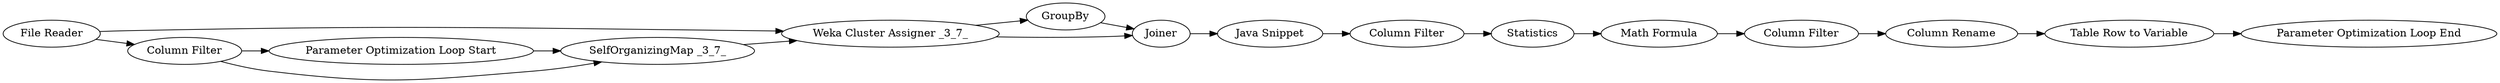digraph {
	39 -> 5
	1 -> 36
	30 -> 7
	4 -> 3
	36 -> 37
	36 -> 38
	26 -> 9
	3 -> 36
	7 -> 27
	10 -> 39
	38 -> 30
	1 -> 2
	9 -> 10
	2 -> 3
	27 -> 26
	37 -> 38
	2 -> 4
	5 [label="Parameter Optimization Loop End"]
	27 [label=Statistics]
	1 [label="File Reader"]
	7 [label="Column Filter"]
	38 [label=Joiner]
	9 [label="Column Filter"]
	36 [label="Weka Cluster Assigner _3_7_"]
	26 [label="Math Formula"]
	4 [label="Parameter Optimization Loop Start"]
	37 [label=GroupBy]
	39 [label="Table Row to Variable"]
	30 [label="Java Snippet"]
	3 [label="SelfOrganizingMap _3_7_"]
	2 [label="Column Filter"]
	10 [label="Column Rename"]
	rankdir=LR
}
